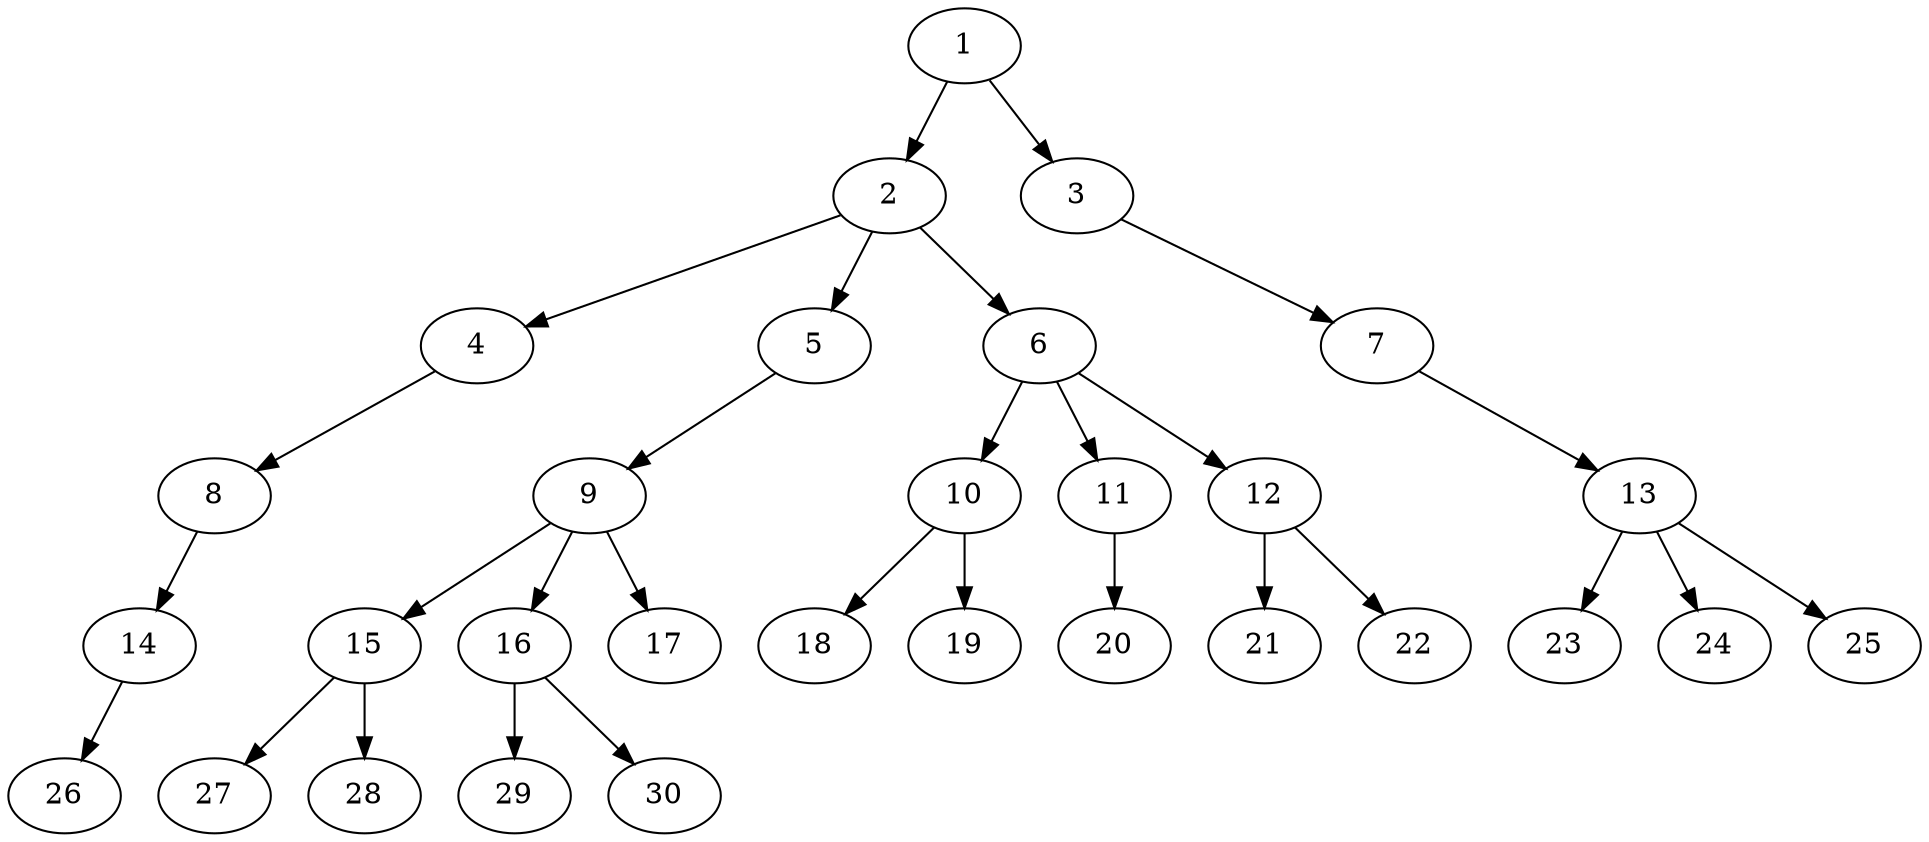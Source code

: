 digraph "custom_16p_gb_OutTree-Unbalanced-MaxBf-3_Nodes_30_CCR_2.02_WeightType_Random_schedule.gxl" {
	graph ["Number of processors"=16,
		"Total schedule length"=54
	];
	1	 ["Finish time"=6,
		Processor=12,
		"Start time"=0,
		Weight=6];
	2	 ["Finish time"=11,
		Processor=12,
		"Start time"=6,
		Weight=5];
	1 -> 2	 [Weight=4];
	3	 ["Finish time"=25,
		Processor=14,
		"Start time"=21,
		Weight=4];
	1 -> 3	 [Weight=15];
	4	 ["Finish time"=23,
		Processor=2,
		"Start time"=17,
		Weight=6];
	2 -> 4	 [Weight=6];
	5	 ["Finish time"=21,
		Processor=12,
		"Start time"=11,
		Weight=10];
	2 -> 5	 [Weight=15];
	6	 ["Finish time"=21,
		Processor=16,
		"Start time"=18,
		Weight=3];
	2 -> 6	 [Weight=7];
	7	 ["Finish time"=35,
		Processor=14,
		"Start time"=27,
		Weight=8];
	3 -> 7	 [Weight=4];
	8	 ["Finish time"=27,
		Processor=2,
		"Start time"=23,
		Weight=4];
	4 -> 8	 [Weight=15];
	9	 ["Finish time"=30,
		Processor=12,
		"Start time"=21,
		Weight=9];
	5 -> 9	 [Weight=13];
	10	 ["Finish time"=35,
		Processor=16,
		"Start time"=25,
		Weight=10];
	6 -> 10	 [Weight=7];
	11	 ["Finish time"=40,
		Processor=2,
		"Start time"=36,
		Weight=4];
	6 -> 11	 [Weight=11];
	12	 ["Finish time"=41,
		Processor=1,
		"Start time"=38,
		Weight=3];
	6 -> 12	 [Weight=17];
	13	 ["Finish time"=41,
		Processor=14,
		"Start time"=35,
		Weight=6];
	7 -> 13	 [Weight=15];
	14	 ["Finish time"=42,
		Processor=16,
		"Start time"=35,
		Weight=7];
	8 -> 14	 [Weight=4];
	15	 ["Finish time"=40,
		Processor=12,
		"Start time"=30,
		Weight=10];
	9 -> 15	 [Weight=9];
	16	 ["Finish time"=42,
		Processor=12,
		"Start time"=40,
		Weight=2];
	9 -> 16	 [Weight=19];
	17	 ["Finish time"=54,
		Processor=10,
		"Start time"=51,
		Weight=3];
	9 -> 17	 [Weight=19];
	18	 ["Finish time"=54,
		Processor=13,
		"Start time"=49,
		Weight=5];
	10 -> 18	 [Weight=13];
	19	 ["Finish time"=47,
		Processor=16,
		"Start time"=42,
		Weight=5];
	10 -> 19	 [Weight=4];
	20	 ["Finish time"=51,
		Processor=2,
		"Start time"=44,
		Weight=7];
	11 -> 20	 [Weight=17];
	21	 ["Finish time"=44,
		Processor=1,
		"Start time"=41,
		Weight=3];
	12 -> 21	 [Weight=15];
	22	 ["Finish time"=51,
		Processor=15,
		"Start time"=48,
		Weight=3];
	12 -> 22	 [Weight=7];
	23	 ["Finish time"=51,
		Processor=1,
		"Start time"=46,
		Weight=5];
	13 -> 23	 [Weight=4];
	24	 ["Finish time"=46,
		Processor=14,
		"Start time"=41,
		Weight=5];
	13 -> 24	 [Weight=15];
	25	 ["Finish time"=54,
		Processor=14,
		"Start time"=51,
		Weight=3];
	13 -> 25	 [Weight=19];
	26	 ["Finish time"=51,
		Processor=16,
		"Start time"=47,
		Weight=4];
	14 -> 26	 [Weight=19];
	27	 ["Finish time"=54,
		Processor=3,
		"Start time"=48,
		Weight=6];
	15 -> 27	 [Weight=6];
	28	 ["Finish time"=54,
		Processor=11,
		"Start time"=44,
		Weight=10];
	15 -> 28	 [Weight=4];
	29	 ["Finish time"=47,
		Processor=12,
		"Start time"=42,
		Weight=5];
	16 -> 29	 [Weight=17];
	30	 ["Finish time"=49,
		Processor=12,
		"Start time"=47,
		Weight=2];
	16 -> 30	 [Weight=9];
}
